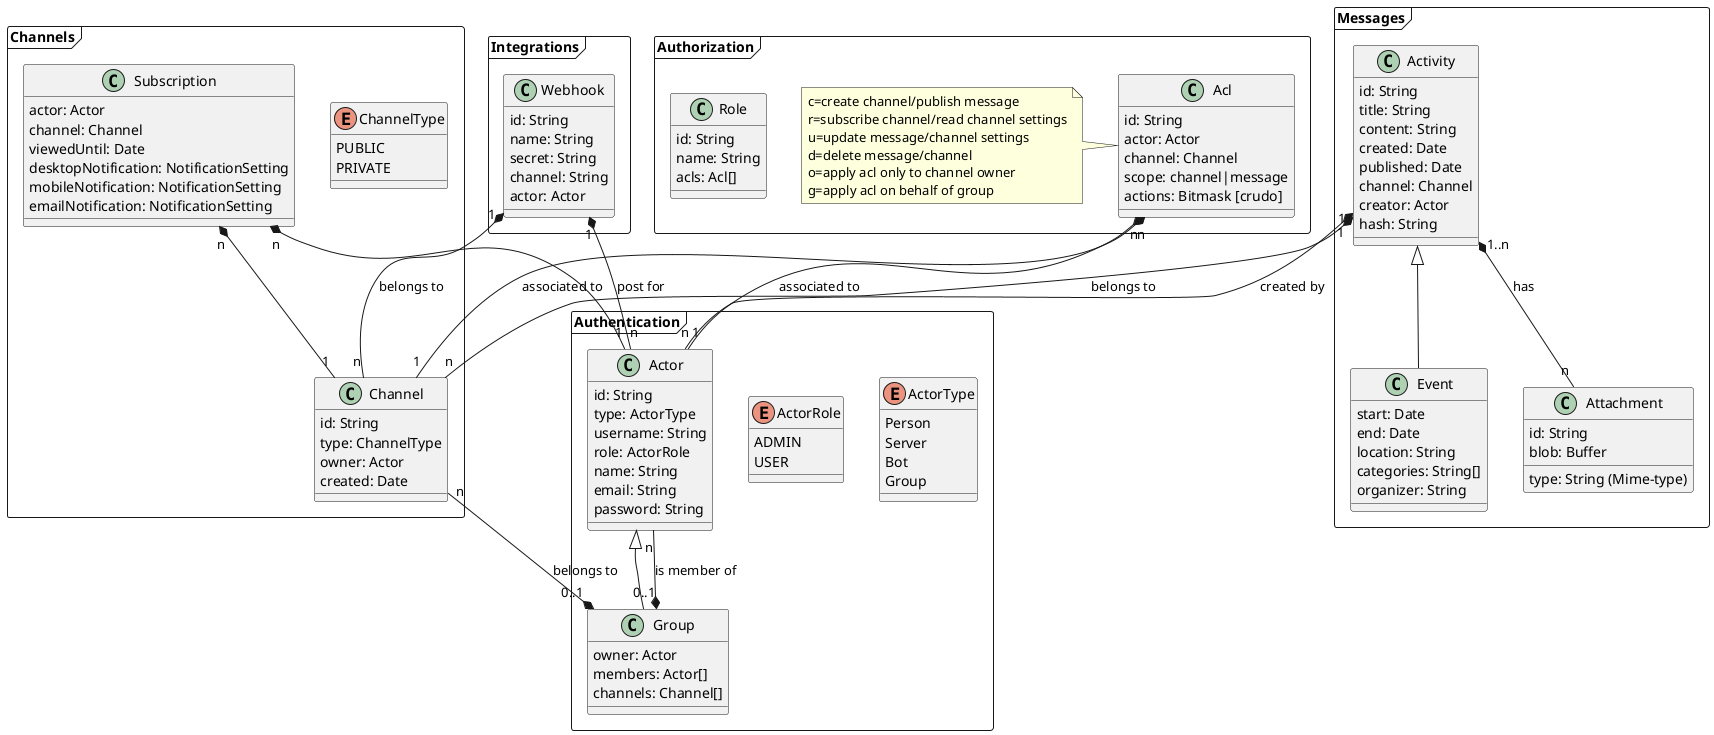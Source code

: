 @startuml

package Integrations <<Frame>> {
    class Webhook {
        id: String
        name: String
        secret: String
        channel: String
        actor: Actor
    }
}

package Channels <<Frame>> {
    enum ChannelType {
       PUBLIC
       PRIVATE
    }

    class Channel {
        id: String
        type: ChannelType
        owner: Actor
        created: Date
    }
    Webhook "1" *-- "n" Channel : belongs to

    class Subscription {
        actor: Actor
        channel: Channel
        viewedUntil: Date
        desktopNotification: NotificationSetting
        mobileNotification: NotificationSetting
        emailNotification: NotificationSetting
    }
    Subscription "n" *-- "1" Channel
}

package Authentication <<Frame>> {
    enum ActorType {
        Person
        Server
        Bot
        Group
    }

    enum ActorRole {
        ADMIN
        USER
    }

    class Actor {
        id: String
        type: ActorType
        username: String
        role: ActorRole
        name: String
        email: String
        password: String
    }

    Subscription "n" *-- "1" Actor
    Webhook "1" *-- "n" Actor : post for

    class Group {
        owner: Actor
        members: Actor[]
        channels: Channel[]
    }
    Actor <|-- Group
    Group "0..1" *-- "n" Channel : belongs to
    Group "0..1" *-- "n" Actor : is member of

}

package Authorization <<Frame>> {

    class Role {
        id: String
        name: String
        acls: Acl[]
    }

    class Acl {
        id: String
        actor: Actor
        channel: Channel
        scope: channel|message
        actions: Bitmask [crudo]
    }
    note left of Acl
     c=create channel/publish message
     r=subscribe channel/read channel settings
     u=update message/channel settings
     d=delete message/channel
     o=apply acl only to channel owner
     g=apply acl on behalf of group
    end note

    Acl "n" *-- "1" Actor : associated to
    Acl "n" *-- "1" Channel : associated to
}

package Messages <<Frame>> {
    class Activity {
        id: String
        title: String
        content: String
        created: Date
        published: Date
        channel: Channel
        creator: Actor
        hash: String
    }

    Activity "1" *-- "n" Channel : belongs to
    Activity "1" *-- "n" Actor : created by

    class Event {
        start: Date
        end: Date
        location: String
        categories: String[]
        organizer: String
    }

    class Attachment {
        id: String
        type: String (Mime-type)
        blob: Buffer
    }

    Activity "1..n" *-- "n" Attachment : has
    Activity <|-- Event

}

@enduml